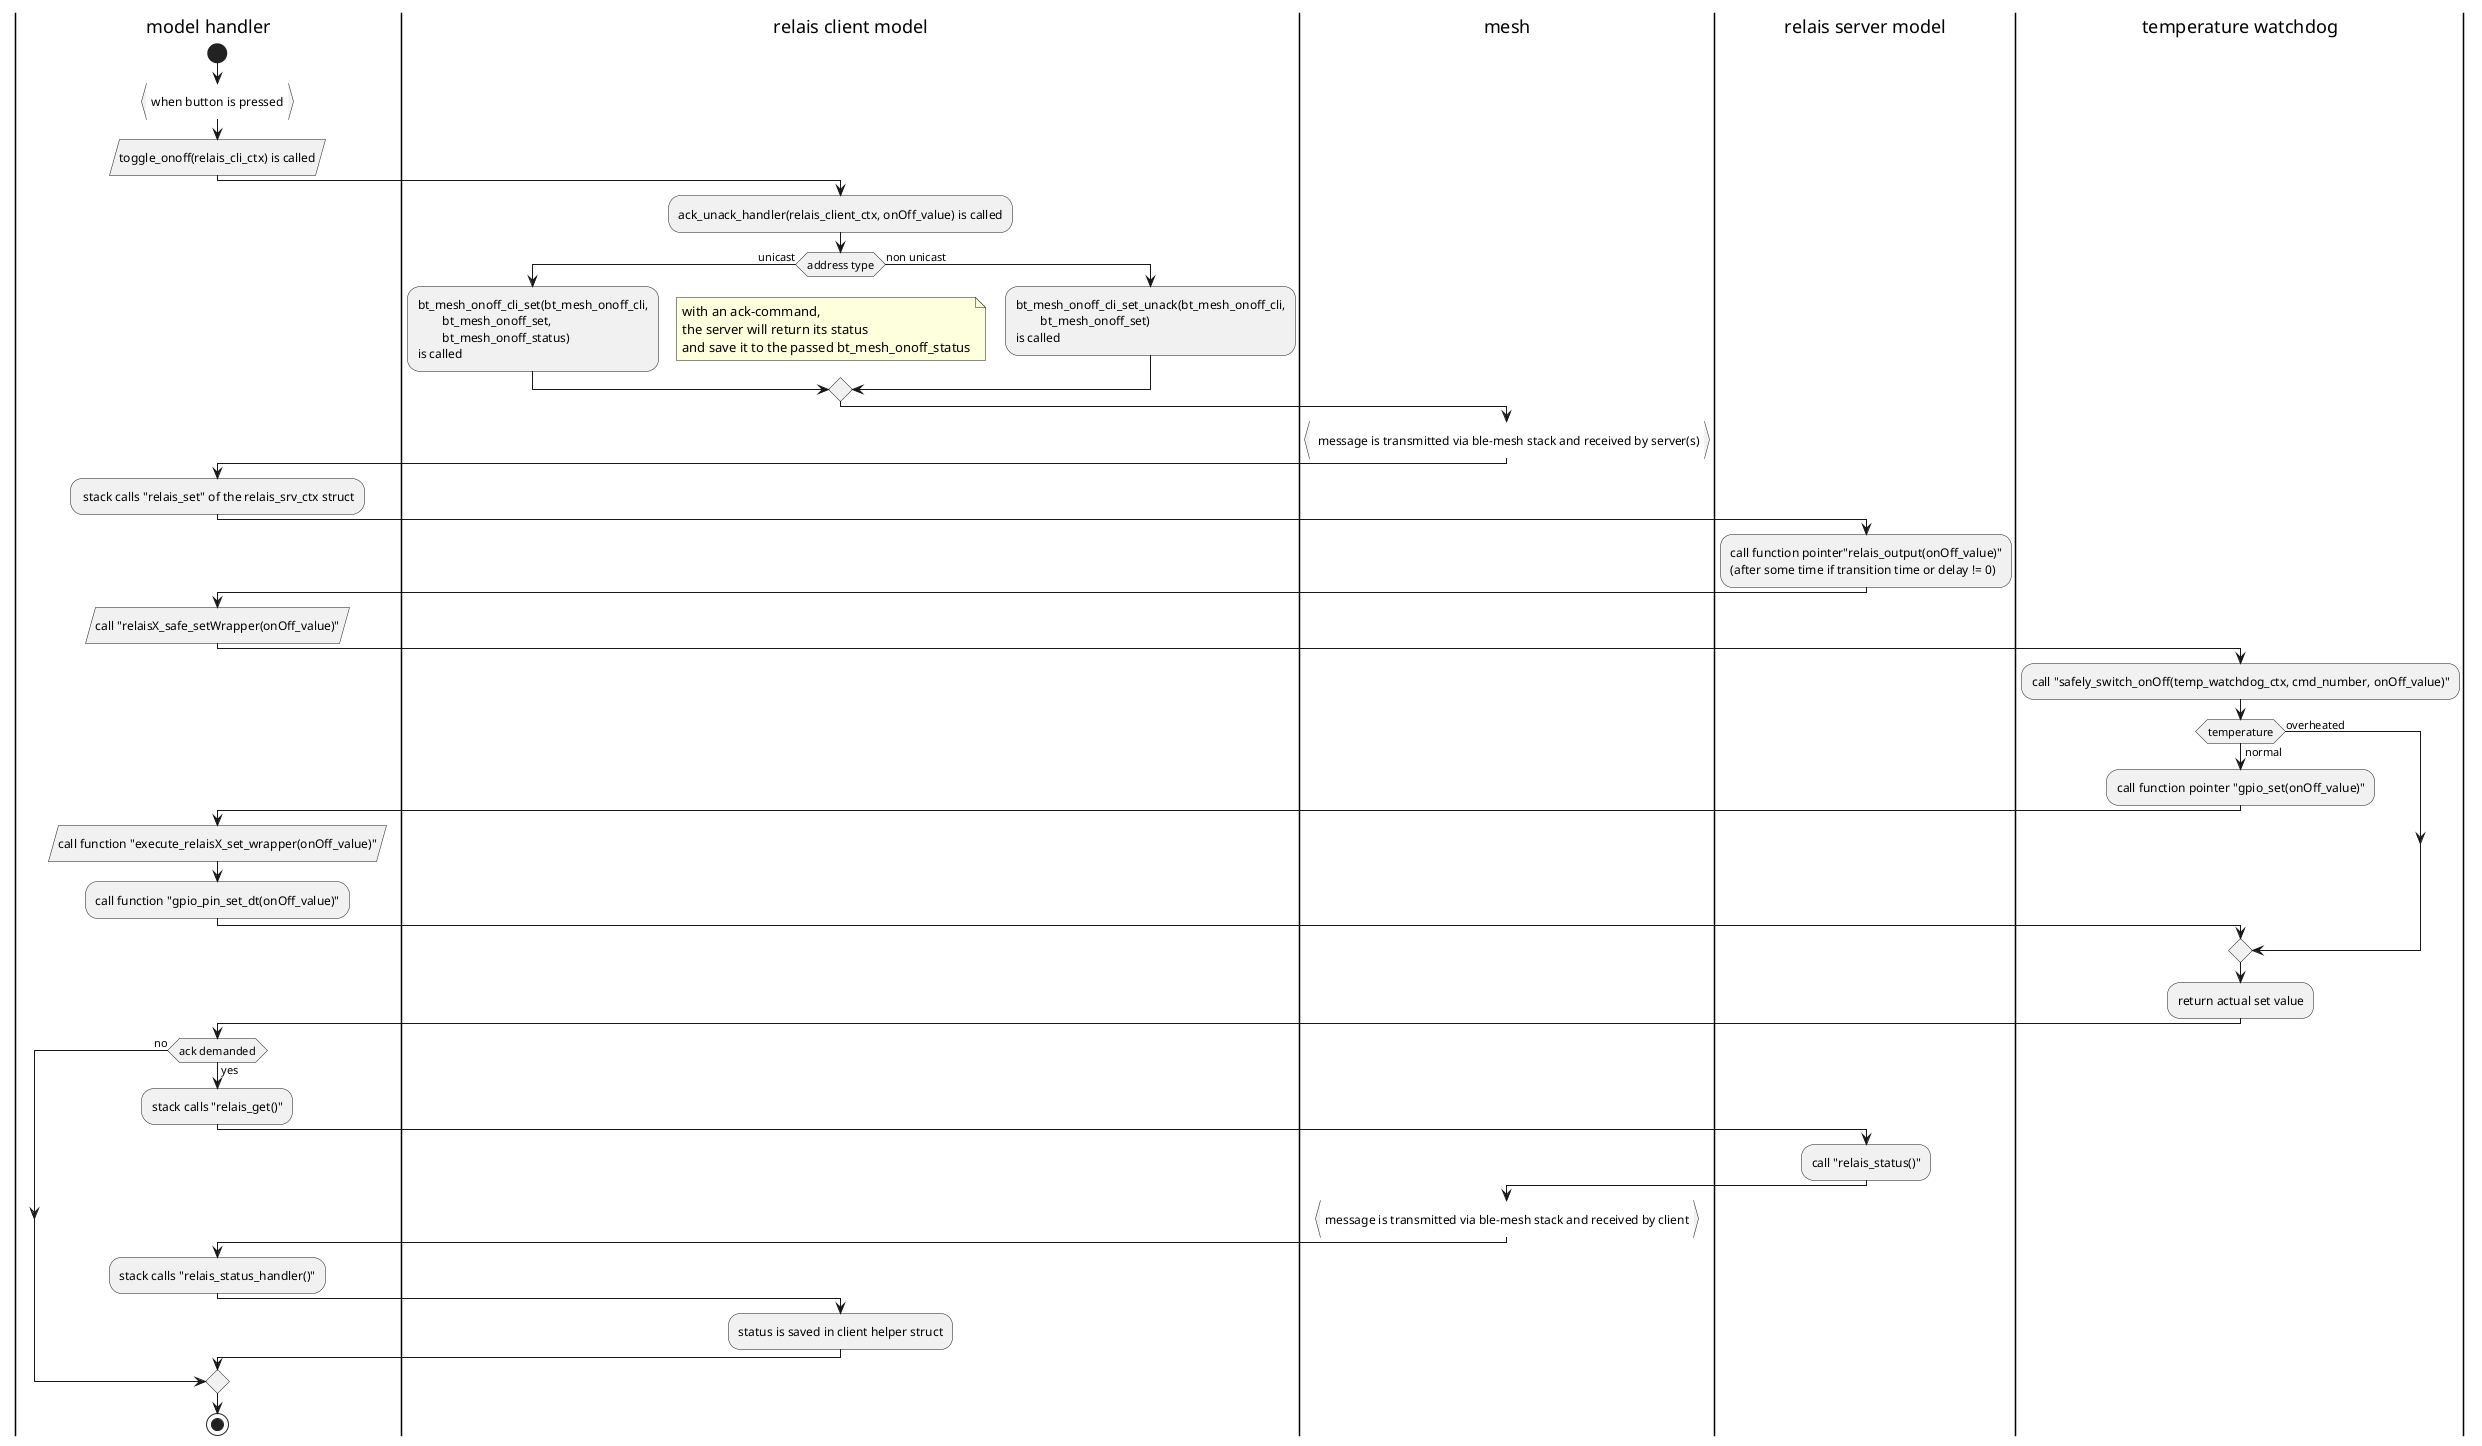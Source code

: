 @startuml
|model handler|
start
:when button is pressed}
:toggle_onoff(relais_cli_ctx) is called/
|relais client model|
:ack_unack_handler(relais_client_ctx, onOff_value) is called;
if (address type) then (unicast)
    :bt_mesh_onoff_cli_set(bt_mesh_onoff_cli, 
            bt_mesh_onoff_set, 
            bt_mesh_onoff_status) 
    is called;
    floating note right
        with an ack-command, 
        the server will return its status 
        and save it to the passed bt_mesh_onoff_status
    end note
else (non unicast)
    :bt_mesh_onoff_cli_set_unack(bt_mesh_onoff_cli, 
            bt_mesh_onoff_set) 
    is called;
endif
|mesh|
: message is transmitted via ble-mesh stack and received by server(s)}
|model handler|
: stack calls "relais_set" of the relais_srv_ctx struct;
|relais server model|
:call function pointer"relais_output(onOff_value)" 
(after some time if transition time or delay != 0);
|model handler|
:call "relaisX_safe_setWrapper(onOff_value)"/
|temperature watchdog|
:call "safely_switch_onOff(temp_watchdog_ctx, cmd_number, onOff_value)";
if (temperature) then (overheated)
else (normal)
    :call function pointer "gpio_set(onOff_value)";
|model handler|
    :call function "execute_relaisX_set_wrapper(onOff_value)"/
    :call function "gpio_pin_set_dt(onOff_value)";
|temperature watchdog|
endif
:return actual set value;
|model handler|
if(ack demanded) then (yes)
    :stack calls "relais_get()";
|relais server model|
    :call "relais_status()";
|mesh|
    :message is transmitted via ble-mesh stack and received by client}
|model handler|
    :stack calls "relais_status_handler()";
|relais client model|
    :status is saved in client helper struct;
else (no)
endif
|model handler|
stop





@enduml